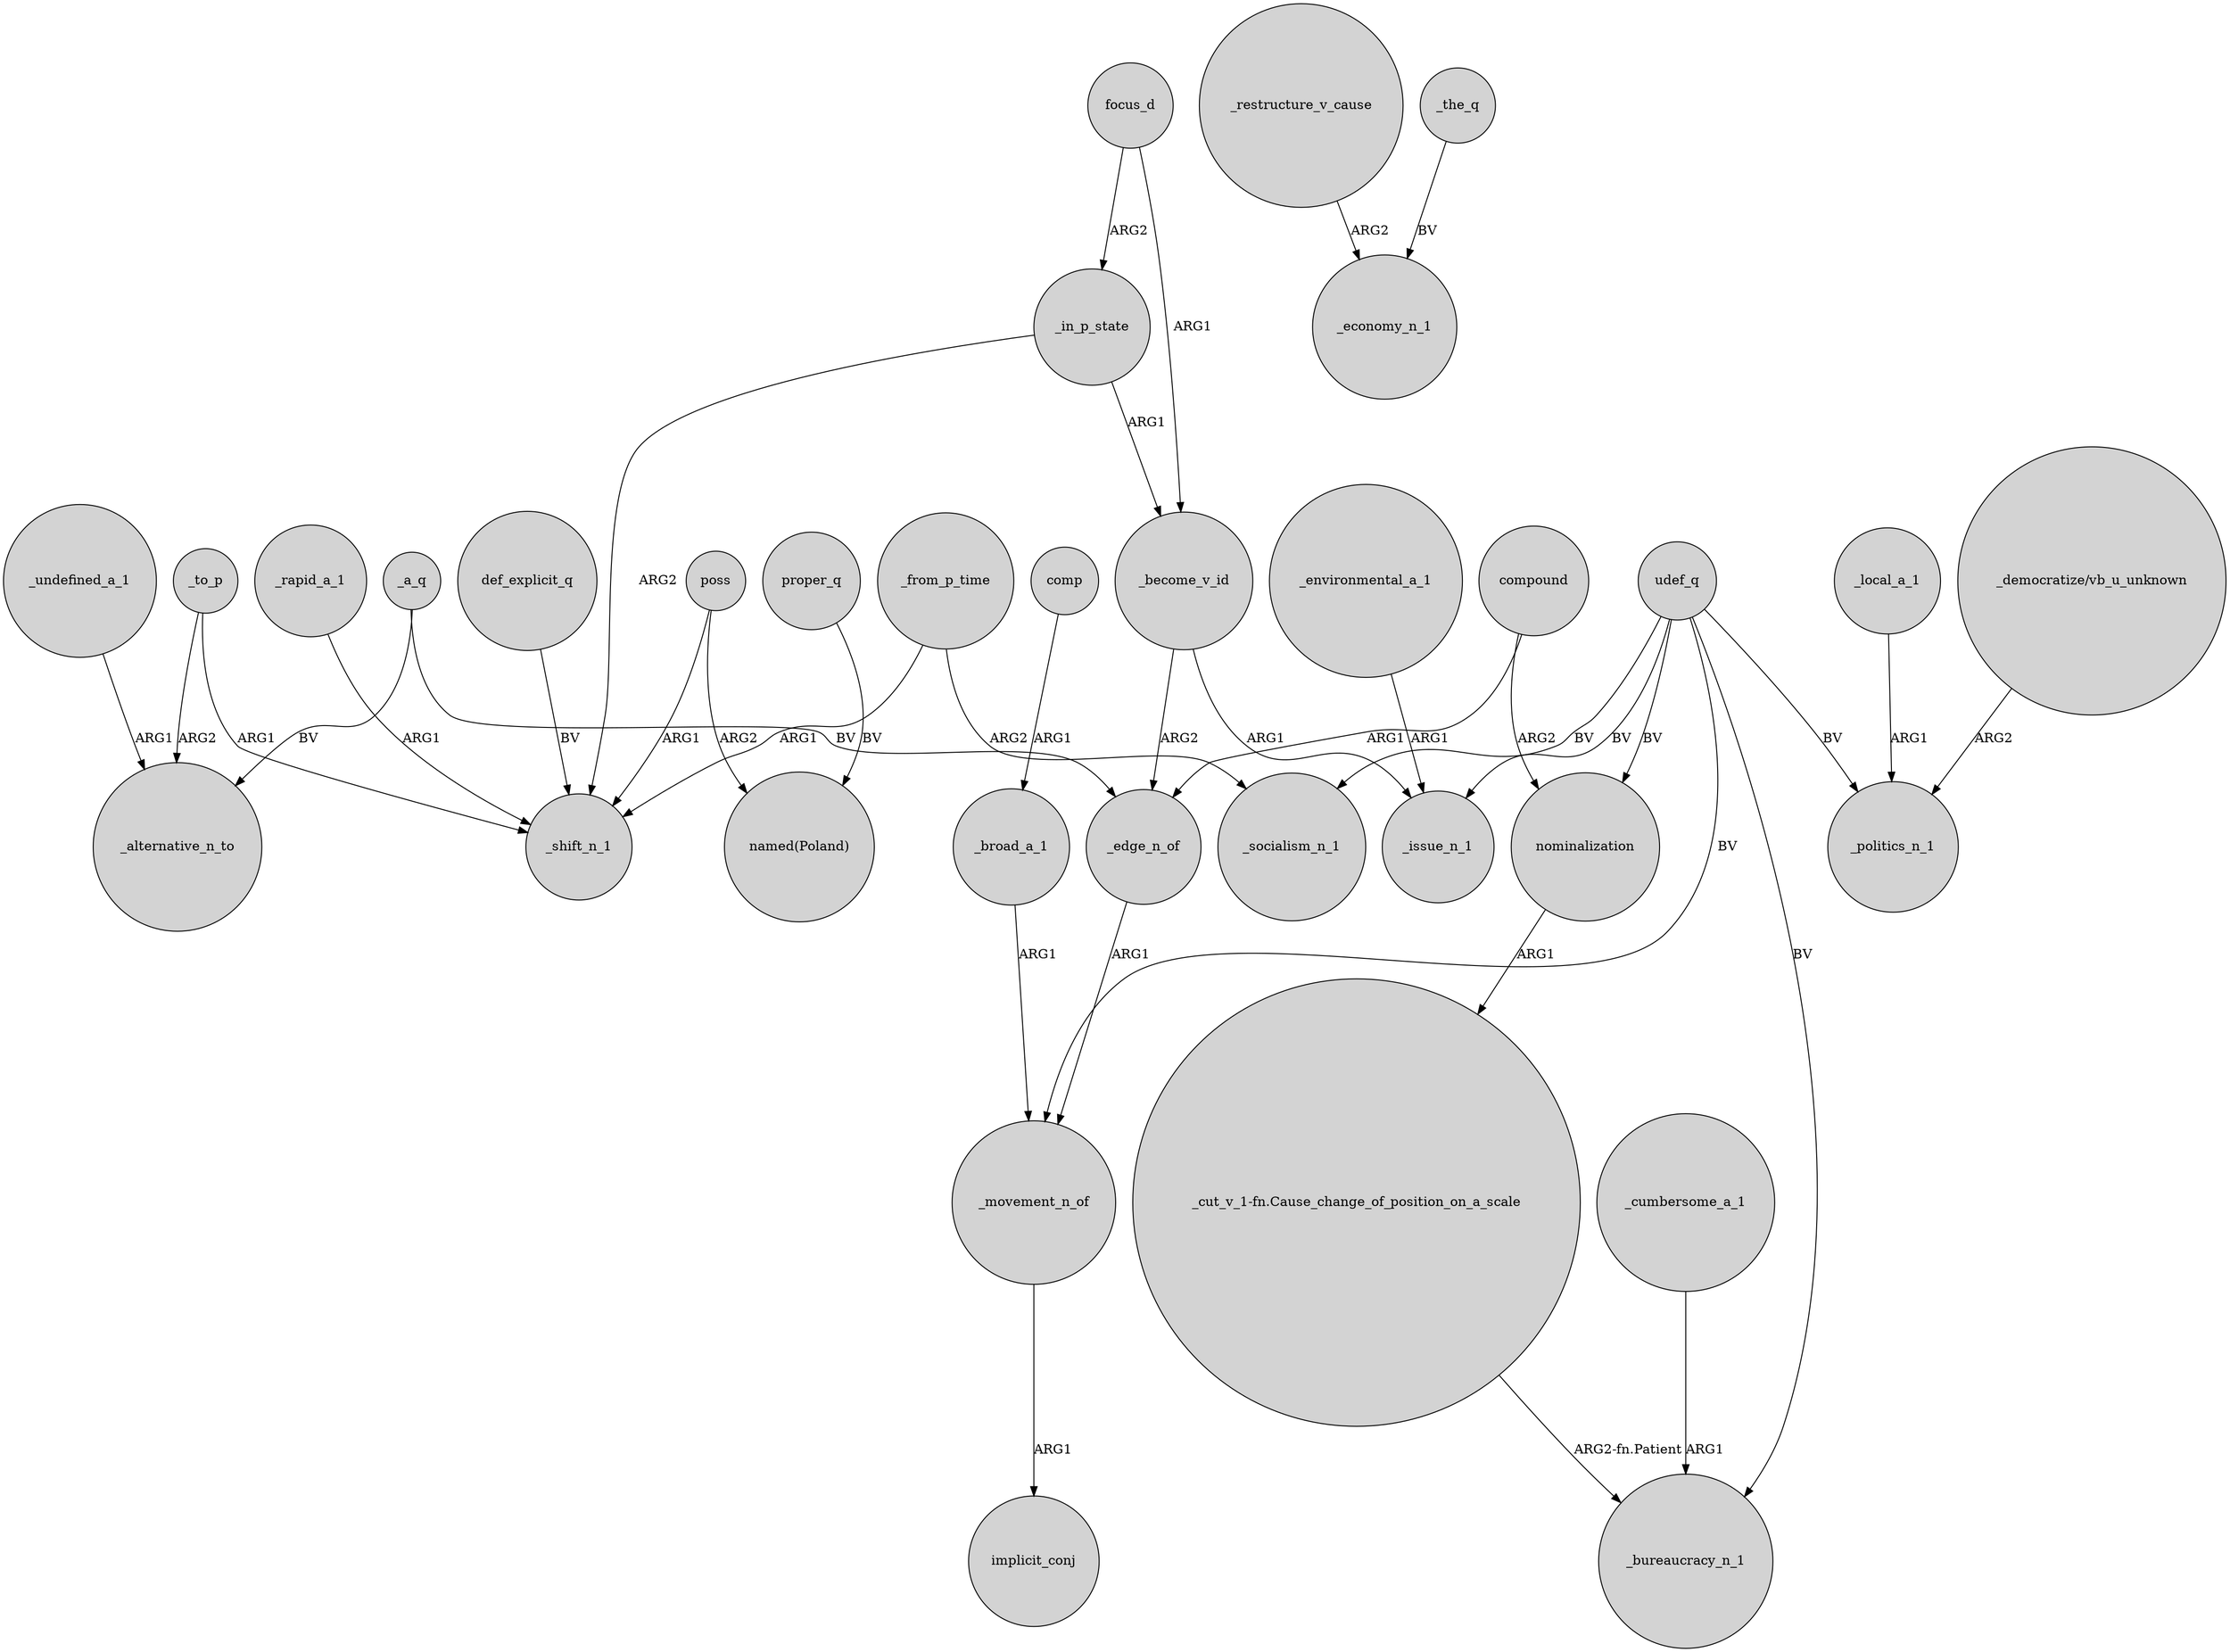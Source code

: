 digraph {
	node [shape=circle style=filled]
	_a_q -> _alternative_n_to [label=BV]
	_edge_n_of -> _movement_n_of [label=ARG1]
	udef_q -> _movement_n_of [label=BV]
	_become_v_id -> _issue_n_1 [label=ARG1]
	_undefined_a_1 -> _alternative_n_to [label=ARG1]
	_restructure_v_cause -> _economy_n_1 [label=ARG2]
	focus_d -> _in_p_state [label=ARG2]
	_the_q -> _economy_n_1 [label=BV]
	udef_q -> _socialism_n_1 [label=BV]
	compound -> nominalization [label=ARG2]
	_in_p_state -> _shift_n_1 [label=ARG2]
	udef_q -> _politics_n_1 [label=BV]
	poss -> "named(Poland)" [label=ARG2]
	_in_p_state -> _become_v_id [label=ARG1]
	_environmental_a_1 -> _issue_n_1 [label=ARG1]
	focus_d -> _become_v_id [label=ARG1]
	proper_q -> "named(Poland)" [label=BV]
	_become_v_id -> _edge_n_of [label=ARG2]
	poss -> _shift_n_1 [label=ARG1]
	udef_q -> _bureaucracy_n_1 [label=BV]
	"_cut_v_1-fn.Cause_change_of_position_on_a_scale" -> _bureaucracy_n_1 [label="ARG2-fn.Patient"]
	_to_p -> _shift_n_1 [label=ARG1]
	udef_q -> _issue_n_1 [label=BV]
	_a_q -> _edge_n_of [label=BV]
	udef_q -> nominalization [label=BV]
	_cumbersome_a_1 -> _bureaucracy_n_1 [label=ARG1]
	_from_p_time -> _shift_n_1 [label=ARG1]
	compound -> _edge_n_of [label=ARG1]
	_local_a_1 -> _politics_n_1 [label=ARG1]
	def_explicit_q -> _shift_n_1 [label=BV]
	_to_p -> _alternative_n_to [label=ARG2]
	comp -> _broad_a_1 [label=ARG1]
	"_democratize/vb_u_unknown" -> _politics_n_1 [label=ARG2]
	nominalization -> "_cut_v_1-fn.Cause_change_of_position_on_a_scale" [label=ARG1]
	_broad_a_1 -> _movement_n_of [label=ARG1]
	_rapid_a_1 -> _shift_n_1 [label=ARG1]
	_from_p_time -> _socialism_n_1 [label=ARG2]
	_movement_n_of -> implicit_conj [label=ARG1]
}
